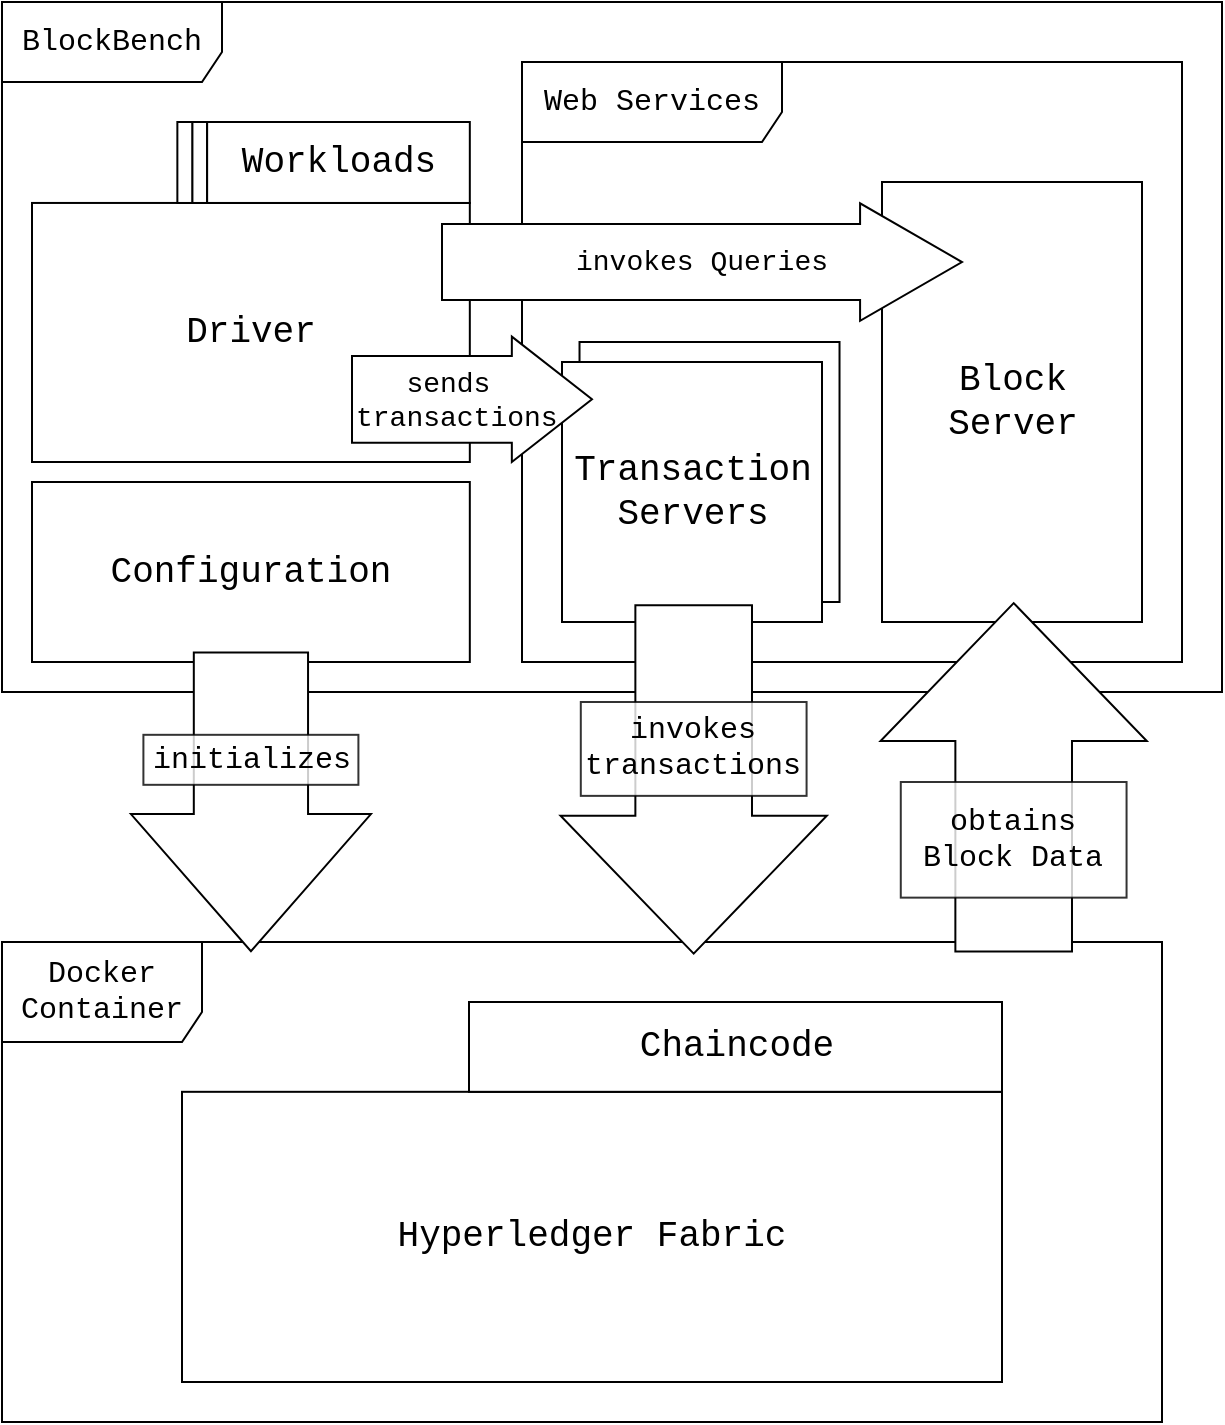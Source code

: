 <mxfile version="13.6.5" type="github">
  <diagram id="MCUedYCyf14W8jVJYuF2" name="Page-1">
    <mxGraphModel dx="1422" dy="803" grid="1" gridSize="10" guides="1" tooltips="1" connect="1" arrows="1" fold="1" page="1" pageScale="1" pageWidth="850" pageHeight="1100" math="0" shadow="0">
      <root>
        <mxCell id="0" />
        <mxCell id="1" parent="0" />
        <mxCell id="SL-674wUfNVV9EcTPCt0-52" value="" style="html=1;strokeWidth=1;fontFamily=Courier New;fontSize=18;rounded=0;" vertex="1" parent="1">
          <mxGeometry x="418.76" y="200" width="130" height="130" as="geometry" />
        </mxCell>
        <mxCell id="SL-674wUfNVV9EcTPCt0-19" value="BlockBench" style="shape=umlFrame;whiteSpace=wrap;html=1;width=110;height=40;strokeWidth=1;fontFamily=Courier New;fontSize=15;" vertex="1" parent="1">
          <mxGeometry x="130" y="30" width="610" height="345" as="geometry" />
        </mxCell>
        <mxCell id="SL-674wUfNVV9EcTPCt0-37" value="Web Services" style="shape=umlFrame;whiteSpace=wrap;html=1;width=130;height=40;strokeWidth=1;fontFamily=Courier New;fontSize=15;" vertex="1" parent="1">
          <mxGeometry x="390" y="60" width="330" height="300" as="geometry" />
        </mxCell>
        <mxCell id="SL-674wUfNVV9EcTPCt0-18" value="Docker Container" style="shape=umlFrame;whiteSpace=wrap;html=1;width=100;height=50;strokeWidth=1;fontFamily=Courier New;fontSize=15;" vertex="1" parent="1">
          <mxGeometry x="130" y="500" width="580" height="240" as="geometry" />
        </mxCell>
        <mxCell id="SL-674wUfNVV9EcTPCt0-20" value="Configuration" style="html=1;strokeWidth=1;fontFamily=Courier New;fontSize=18;rounded=0;" vertex="1" parent="1">
          <mxGeometry x="145" y="270" width="218.91" height="90" as="geometry" />
        </mxCell>
        <mxCell id="SL-674wUfNVV9EcTPCt0-21" value="&lt;div style=&quot;font-size: 18px&quot;&gt;Transaction&lt;/div&gt;&lt;div style=&quot;font-size: 18px&quot;&gt;Servers&lt;br style=&quot;font-size: 18px&quot;&gt;&lt;/div&gt;" style="html=1;strokeWidth=1;fontFamily=Courier New;fontSize=18;rounded=0;" vertex="1" parent="1">
          <mxGeometry x="410" y="210" width="130" height="130" as="geometry" />
        </mxCell>
        <mxCell id="SL-674wUfNVV9EcTPCt0-22" value="" style="group" vertex="1" connectable="0" parent="1">
          <mxGeometry x="220" y="530" width="410" height="190" as="geometry" />
        </mxCell>
        <mxCell id="SL-674wUfNVV9EcTPCt0-23" value="Hyperledger Fabric" style="rounded=0;whiteSpace=wrap;html=1;strokeWidth=1;fontFamily=Courier New;fontSize=18;" vertex="1" parent="SL-674wUfNVV9EcTPCt0-22">
          <mxGeometry y="44.909" width="410" height="145.091" as="geometry" />
        </mxCell>
        <mxCell id="SL-674wUfNVV9EcTPCt0-24" value="Chaincode" style="rounded=0;whiteSpace=wrap;html=1;strokeWidth=1;fontFamily=Courier New;fontSize=18;" vertex="1" parent="SL-674wUfNVV9EcTPCt0-22">
          <mxGeometry x="143.5" width="266.5" height="44.909" as="geometry" />
        </mxCell>
        <mxCell id="SL-674wUfNVV9EcTPCt0-25" value="" style="shape=singleArrow;whiteSpace=wrap;html=1;arrowWidth=0.476;arrowSize=0.459;rotation=90;strokeWidth=1;fontFamily=Courier New;fontSize=18;" vertex="1" parent="1">
          <mxGeometry x="179.78" y="369.91" width="149.37" height="120" as="geometry" />
        </mxCell>
        <mxCell id="SL-674wUfNVV9EcTPCt0-26" value="initializes" style="rounded=0;whiteSpace=wrap;html=1;sketch=0;strokeWidth=1;gradientColor=none;fontFamily=Courier New;fontSize=15;opacity=80;" vertex="1" parent="1">
          <mxGeometry x="200.7" y="396.41" width="107.5" height="25" as="geometry" />
        </mxCell>
        <mxCell id="SL-674wUfNVV9EcTPCt0-29" value="" style="html=1;strokeWidth=1;fontFamily=Courier New;fontSize=18;" vertex="1" parent="1">
          <mxGeometry x="225.12" y="150" width="7.44" height="39.38" as="geometry" />
        </mxCell>
        <mxCell id="SL-674wUfNVV9EcTPCt0-35" value="" style="group" vertex="1" connectable="0" parent="1">
          <mxGeometry x="411.68" y="315" width="151.24" height="195" as="geometry" />
        </mxCell>
        <mxCell id="SL-674wUfNVV9EcTPCt0-27" value="" style="shape=singleArrow;whiteSpace=wrap;html=1;arrowWidth=0.438;arrowSize=0.396;rotation=90;strokeWidth=1;fontFamily=Courier New;fontSize=18;" vertex="1" parent="SL-674wUfNVV9EcTPCt0-35">
          <mxGeometry x="-22.92" y="37.19" width="174.16" height="133.13" as="geometry" />
        </mxCell>
        <mxCell id="SL-674wUfNVV9EcTPCt0-28" value="invokes transactions " style="rounded=0;whiteSpace=wrap;html=1;sketch=0;strokeWidth=1;gradientColor=none;fontFamily=Courier New;fontSize=15;opacity=80;" vertex="1" parent="SL-674wUfNVV9EcTPCt0-35">
          <mxGeometry x="7.72" y="65" width="112.89" height="46.93" as="geometry" />
        </mxCell>
        <mxCell id="SL-674wUfNVV9EcTPCt0-36" value="&lt;div style=&quot;font-size: 18px&quot;&gt;Block&lt;br&gt;&lt;/div&gt;&lt;div style=&quot;font-size: 18px&quot;&gt;Server&lt;br style=&quot;font-size: 18px&quot;&gt;&lt;/div&gt;" style="html=1;strokeWidth=1;fontFamily=Courier New;fontSize=18;rounded=0;" vertex="1" parent="1">
          <mxGeometry x="570" y="120" width="130" height="220" as="geometry" />
        </mxCell>
        <mxCell id="SL-674wUfNVV9EcTPCt0-43" value="" style="group;rotation=-180;" vertex="1" connectable="0" parent="1">
          <mxGeometry x="548.76" y="326.05" width="151.24" height="195" as="geometry" />
        </mxCell>
        <mxCell id="SL-674wUfNVV9EcTPCt0-44" value="" style="shape=singleArrow;whiteSpace=wrap;html=1;arrowWidth=0.438;arrowSize=0.396;rotation=-90;strokeWidth=1;fontFamily=Courier New;fontSize=18;" vertex="1" parent="SL-674wUfNVV9EcTPCt0-43">
          <mxGeometry y="25" width="174.16" height="133.13" as="geometry" />
        </mxCell>
        <mxCell id="SL-674wUfNVV9EcTPCt0-41" value="obtains Block Data" style="rounded=0;whiteSpace=wrap;html=1;sketch=0;strokeWidth=1;gradientColor=none;fontFamily=Courier New;fontSize=15;opacity=80;" vertex="1" parent="SL-674wUfNVV9EcTPCt0-43">
          <mxGeometry x="30.63" y="93.95" width="112.89" height="57.82" as="geometry" />
        </mxCell>
        <mxCell id="SL-674wUfNVV9EcTPCt0-49" value="" style="group" vertex="1" connectable="0" parent="1">
          <mxGeometry x="145" y="100" width="270" height="166.4" as="geometry" />
        </mxCell>
        <mxCell id="SL-674wUfNVV9EcTPCt0-51" value="" style="group" vertex="1" connectable="0" parent="SL-674wUfNVV9EcTPCt0-49">
          <mxGeometry y="-10" width="218.91" height="170" as="geometry" />
        </mxCell>
        <mxCell id="SL-674wUfNVV9EcTPCt0-31" value="Driver" style="html=1;strokeWidth=1;fontFamily=Courier New;fontSize=18;" vertex="1" parent="SL-674wUfNVV9EcTPCt0-51">
          <mxGeometry y="40.476" width="218.91" height="129.524" as="geometry" />
        </mxCell>
        <mxCell id="SL-674wUfNVV9EcTPCt0-50" value="" style="group" vertex="1" connectable="0" parent="SL-674wUfNVV9EcTPCt0-51">
          <mxGeometry x="72.68" width="146.23" height="40.484" as="geometry" />
        </mxCell>
        <mxCell id="SL-674wUfNVV9EcTPCt0-38" value="" style="html=1;strokeWidth=1;fontFamily=Courier New;fontSize=18;" vertex="1" parent="SL-674wUfNVV9EcTPCt0-50">
          <mxGeometry x="7.44" width="7.44" height="40.484" as="geometry" />
        </mxCell>
        <mxCell id="SL-674wUfNVV9EcTPCt0-32" value="Workloads" style="html=1;strokeWidth=1;fontFamily=Courier New;fontSize=18;" vertex="1" parent="SL-674wUfNVV9EcTPCt0-50">
          <mxGeometry x="14.884" width="131.346" height="40.479" as="geometry" />
        </mxCell>
        <mxCell id="SL-674wUfNVV9EcTPCt0-33" value="" style="html=1;strokeWidth=1;fontFamily=Courier New;fontSize=18;" vertex="1" parent="SL-674wUfNVV9EcTPCt0-50">
          <mxGeometry width="7.44" height="40.484" as="geometry" />
        </mxCell>
        <mxCell id="SL-674wUfNVV9EcTPCt0-34" value="&lt;div style=&quot;font-size: 14px&quot;&gt;&amp;nbsp;&amp;nbsp; sends &lt;br style=&quot;font-size: 14px&quot;&gt;&lt;/div&gt;&lt;div style=&quot;font-size: 14px&quot;&gt;transactions&lt;br style=&quot;font-size: 14px&quot;&gt;&lt;/div&gt;" style="shape=singleArrow;whiteSpace=wrap;html=1;arrowWidth=0.693;arrowSize=0.334;strokeWidth=1;fontFamily=Courier New;fontSize=14;align=left;" vertex="1" parent="SL-674wUfNVV9EcTPCt0-49">
          <mxGeometry x="160" y="97.333" width="120" height="62.667" as="geometry" />
        </mxCell>
        <mxCell id="SL-674wUfNVV9EcTPCt0-48" value="&lt;div&gt;invokes Queries&lt;br&gt;&lt;/div&gt;" style="shape=singleArrow;whiteSpace=wrap;html=1;arrowWidth=0.647;arrowSize=0.196;strokeWidth=1;fontFamily=Courier New;fontSize=14;align=center;" vertex="1" parent="1">
          <mxGeometry x="350" y="130.63" width="260" height="58.75" as="geometry" />
        </mxCell>
      </root>
    </mxGraphModel>
  </diagram>
</mxfile>
